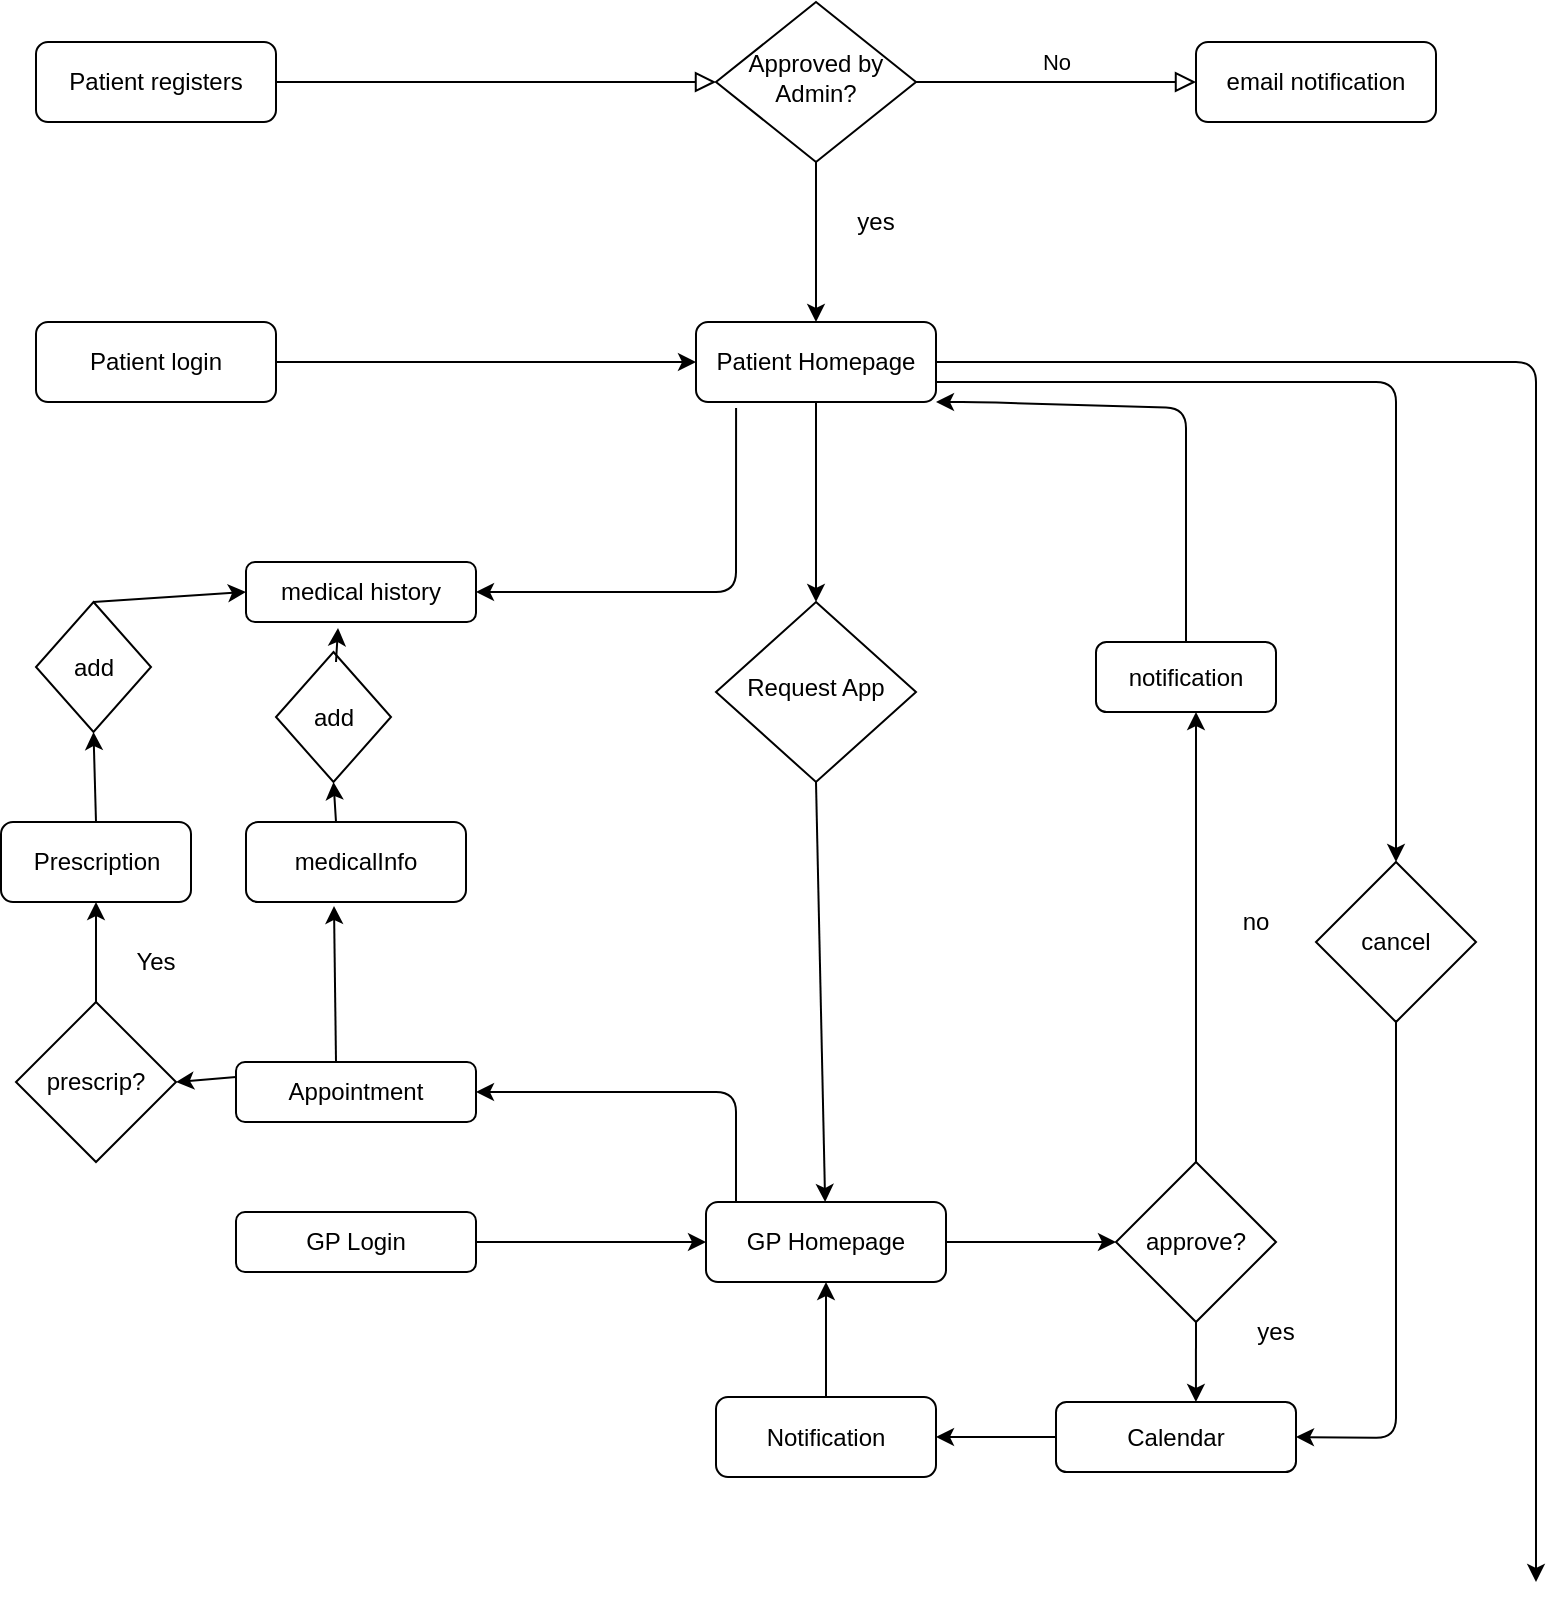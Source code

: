 <mxfile version="13.10.3" type="github">
  <diagram id="C5RBs43oDa-KdzZeNtuy" name="Page-1">
    <mxGraphModel dx="1186" dy="558" grid="1" gridSize="10" guides="1" tooltips="1" connect="1" arrows="1" fold="1" page="1" pageScale="1" pageWidth="827" pageHeight="1169" math="0" shadow="0">
      <root>
        <mxCell id="WIyWlLk6GJQsqaUBKTNV-0" />
        <mxCell id="WIyWlLk6GJQsqaUBKTNV-1" parent="WIyWlLk6GJQsqaUBKTNV-0" />
        <mxCell id="WIyWlLk6GJQsqaUBKTNV-2" value="" style="rounded=0;html=1;jettySize=auto;orthogonalLoop=1;fontSize=11;endArrow=block;endFill=0;endSize=8;strokeWidth=1;shadow=0;labelBackgroundColor=none;edgeStyle=orthogonalEdgeStyle;" parent="WIyWlLk6GJQsqaUBKTNV-1" source="WIyWlLk6GJQsqaUBKTNV-3" target="WIyWlLk6GJQsqaUBKTNV-6" edge="1">
          <mxGeometry relative="1" as="geometry" />
        </mxCell>
        <mxCell id="WIyWlLk6GJQsqaUBKTNV-3" value="Patient registers" style="rounded=1;whiteSpace=wrap;html=1;fontSize=12;glass=0;strokeWidth=1;shadow=0;" parent="WIyWlLk6GJQsqaUBKTNV-1" vertex="1">
          <mxGeometry x="50" y="30" width="120" height="40" as="geometry" />
        </mxCell>
        <mxCell id="WIyWlLk6GJQsqaUBKTNV-5" value="No" style="edgeStyle=orthogonalEdgeStyle;rounded=0;html=1;jettySize=auto;orthogonalLoop=1;fontSize=11;endArrow=block;endFill=0;endSize=8;strokeWidth=1;shadow=0;labelBackgroundColor=none;" parent="WIyWlLk6GJQsqaUBKTNV-1" source="WIyWlLk6GJQsqaUBKTNV-6" target="WIyWlLk6GJQsqaUBKTNV-7" edge="1">
          <mxGeometry y="10" relative="1" as="geometry">
            <mxPoint as="offset" />
          </mxGeometry>
        </mxCell>
        <mxCell id="WIyWlLk6GJQsqaUBKTNV-6" value="Approved by Admin?" style="rhombus;whiteSpace=wrap;html=1;shadow=0;fontFamily=Helvetica;fontSize=12;align=center;strokeWidth=1;spacing=6;spacingTop=-4;" parent="WIyWlLk6GJQsqaUBKTNV-1" vertex="1">
          <mxGeometry x="390" y="10" width="100" height="80" as="geometry" />
        </mxCell>
        <mxCell id="WIyWlLk6GJQsqaUBKTNV-7" value="email notification" style="rounded=1;whiteSpace=wrap;html=1;fontSize=12;glass=0;strokeWidth=1;shadow=0;" parent="WIyWlLk6GJQsqaUBKTNV-1" vertex="1">
          <mxGeometry x="630" y="30" width="120" height="40" as="geometry" />
        </mxCell>
        <mxCell id="Ibi6kd_NY_HQTTHGCGCB-0" value="" style="endArrow=classic;html=1;exitX=0.5;exitY=1;exitDx=0;exitDy=0;entryX=0.5;entryY=0;entryDx=0;entryDy=0;" edge="1" parent="WIyWlLk6GJQsqaUBKTNV-1" source="WIyWlLk6GJQsqaUBKTNV-12" target="Ibi6kd_NY_HQTTHGCGCB-1">
          <mxGeometry width="50" height="50" relative="1" as="geometry">
            <mxPoint x="270" y="230" as="sourcePoint" />
            <mxPoint x="280" y="290" as="targetPoint" />
          </mxGeometry>
        </mxCell>
        <mxCell id="Ibi6kd_NY_HQTTHGCGCB-1" value="Request App" style="rhombus;whiteSpace=wrap;html=1;shadow=0;fontFamily=Helvetica;fontSize=12;align=center;strokeWidth=1;spacing=6;spacingTop=-4;" vertex="1" parent="WIyWlLk6GJQsqaUBKTNV-1">
          <mxGeometry x="390" y="310" width="100" height="90" as="geometry" />
        </mxCell>
        <mxCell id="Ibi6kd_NY_HQTTHGCGCB-2" value="Patient login" style="rounded=1;whiteSpace=wrap;html=1;" vertex="1" parent="WIyWlLk6GJQsqaUBKTNV-1">
          <mxGeometry x="50" y="170" width="120" height="40" as="geometry" />
        </mxCell>
        <mxCell id="Ibi6kd_NY_HQTTHGCGCB-5" value="" style="endArrow=classic;html=1;entryX=0;entryY=0.5;entryDx=0;entryDy=0;" edge="1" parent="WIyWlLk6GJQsqaUBKTNV-1" target="WIyWlLk6GJQsqaUBKTNV-12">
          <mxGeometry width="50" height="50" relative="1" as="geometry">
            <mxPoint x="170" y="190" as="sourcePoint" />
            <mxPoint x="220" y="140" as="targetPoint" />
          </mxGeometry>
        </mxCell>
        <mxCell id="Ibi6kd_NY_HQTTHGCGCB-7" value="Calendar" style="rounded=1;whiteSpace=wrap;html=1;" vertex="1" parent="WIyWlLk6GJQsqaUBKTNV-1">
          <mxGeometry x="560" y="710" width="120" height="35" as="geometry" />
        </mxCell>
        <mxCell id="Ibi6kd_NY_HQTTHGCGCB-22" value="GP Homepage" style="rounded=1;whiteSpace=wrap;html=1;" vertex="1" parent="WIyWlLk6GJQsqaUBKTNV-1">
          <mxGeometry x="385" y="610" width="120" height="40" as="geometry" />
        </mxCell>
        <mxCell id="Ibi6kd_NY_HQTTHGCGCB-23" value="GP Login" style="rounded=1;whiteSpace=wrap;html=1;" vertex="1" parent="WIyWlLk6GJQsqaUBKTNV-1">
          <mxGeometry x="150" y="615" width="120" height="30" as="geometry" />
        </mxCell>
        <mxCell id="Ibi6kd_NY_HQTTHGCGCB-24" value="" style="endArrow=classic;html=1;entryX=0;entryY=0.5;entryDx=0;entryDy=0;" edge="1" parent="WIyWlLk6GJQsqaUBKTNV-1" source="Ibi6kd_NY_HQTTHGCGCB-23" target="Ibi6kd_NY_HQTTHGCGCB-22">
          <mxGeometry width="50" height="50" relative="1" as="geometry">
            <mxPoint x="520" y="620" as="sourcePoint" />
            <mxPoint x="570" y="570" as="targetPoint" />
          </mxGeometry>
        </mxCell>
        <mxCell id="Ibi6kd_NY_HQTTHGCGCB-32" value="" style="endArrow=classic;html=1;exitX=0.5;exitY=1;exitDx=0;exitDy=0;" edge="1" parent="WIyWlLk6GJQsqaUBKTNV-1" source="Ibi6kd_NY_HQTTHGCGCB-1" target="Ibi6kd_NY_HQTTHGCGCB-22">
          <mxGeometry width="50" height="50" relative="1" as="geometry">
            <mxPoint x="390" y="470" as="sourcePoint" />
            <mxPoint x="440" y="420" as="targetPoint" />
          </mxGeometry>
        </mxCell>
        <mxCell id="Ibi6kd_NY_HQTTHGCGCB-34" value="" style="endArrow=classic;html=1;exitX=1;exitY=0.5;exitDx=0;exitDy=0;entryX=0;entryY=0.5;entryDx=0;entryDy=0;" edge="1" parent="WIyWlLk6GJQsqaUBKTNV-1" source="Ibi6kd_NY_HQTTHGCGCB-22" target="Ibi6kd_NY_HQTTHGCGCB-28">
          <mxGeometry width="50" height="50" relative="1" as="geometry">
            <mxPoint x="390" y="530" as="sourcePoint" />
            <mxPoint x="440" y="480" as="targetPoint" />
          </mxGeometry>
        </mxCell>
        <mxCell id="Ibi6kd_NY_HQTTHGCGCB-35" value="" style="endArrow=classic;html=1;exitX=0.5;exitY=1;exitDx=0;exitDy=0;entryX=0.583;entryY=0;entryDx=0;entryDy=0;entryPerimeter=0;" edge="1" parent="WIyWlLk6GJQsqaUBKTNV-1" source="Ibi6kd_NY_HQTTHGCGCB-28" target="Ibi6kd_NY_HQTTHGCGCB-7">
          <mxGeometry width="50" height="50" relative="1" as="geometry">
            <mxPoint x="390" y="650" as="sourcePoint" />
            <mxPoint x="440" y="600" as="targetPoint" />
          </mxGeometry>
        </mxCell>
        <mxCell id="WIyWlLk6GJQsqaUBKTNV-12" value="Patient Homepage" style="rounded=1;whiteSpace=wrap;html=1;fontSize=12;glass=0;strokeWidth=1;shadow=0;" parent="WIyWlLk6GJQsqaUBKTNV-1" vertex="1">
          <mxGeometry x="380" y="170" width="120" height="40" as="geometry" />
        </mxCell>
        <mxCell id="Ibi6kd_NY_HQTTHGCGCB-37" value="yes" style="text;html=1;strokeColor=none;fillColor=none;align=center;verticalAlign=middle;whiteSpace=wrap;rounded=0;" vertex="1" parent="WIyWlLk6GJQsqaUBKTNV-1">
          <mxGeometry x="650" y="665" width="40" height="20" as="geometry" />
        </mxCell>
        <mxCell id="Ibi6kd_NY_HQTTHGCGCB-39" value="notification" style="rounded=1;whiteSpace=wrap;html=1;" vertex="1" parent="WIyWlLk6GJQsqaUBKTNV-1">
          <mxGeometry x="580" y="330" width="90" height="35" as="geometry" />
        </mxCell>
        <mxCell id="Ibi6kd_NY_HQTTHGCGCB-40" value="no" style="text;html=1;strokeColor=none;fillColor=none;align=center;verticalAlign=middle;whiteSpace=wrap;rounded=0;" vertex="1" parent="WIyWlLk6GJQsqaUBKTNV-1">
          <mxGeometry x="640" y="460" width="40" height="20" as="geometry" />
        </mxCell>
        <mxCell id="Ibi6kd_NY_HQTTHGCGCB-41" value="" style="endArrow=classic;html=1;exitX=0.5;exitY=0;exitDx=0;exitDy=0;entryX=1;entryY=1;entryDx=0;entryDy=0;" edge="1" parent="WIyWlLk6GJQsqaUBKTNV-1" source="Ibi6kd_NY_HQTTHGCGCB-39" target="WIyWlLk6GJQsqaUBKTNV-12">
          <mxGeometry width="50" height="50" relative="1" as="geometry">
            <mxPoint x="630" y="213" as="sourcePoint" />
            <mxPoint x="420" y="213" as="targetPoint" />
            <Array as="points">
              <mxPoint x="625" y="213" />
              <mxPoint x="520" y="210" />
            </Array>
          </mxGeometry>
        </mxCell>
        <mxCell id="Ibi6kd_NY_HQTTHGCGCB-42" value="cancel" style="rhombus;whiteSpace=wrap;html=1;" vertex="1" parent="WIyWlLk6GJQsqaUBKTNV-1">
          <mxGeometry x="690" y="440" width="80" height="80" as="geometry" />
        </mxCell>
        <mxCell id="Ibi6kd_NY_HQTTHGCGCB-43" value="" style="endArrow=classic;html=1;exitX=1;exitY=0.75;exitDx=0;exitDy=0;entryX=0.5;entryY=0;entryDx=0;entryDy=0;" edge="1" parent="WIyWlLk6GJQsqaUBKTNV-1" source="WIyWlLk6GJQsqaUBKTNV-12" target="Ibi6kd_NY_HQTTHGCGCB-42">
          <mxGeometry width="50" height="50" relative="1" as="geometry">
            <mxPoint x="465" y="250" as="sourcePoint" />
            <mxPoint x="550" y="330" as="targetPoint" />
            <Array as="points">
              <mxPoint x="730" y="200" />
            </Array>
          </mxGeometry>
        </mxCell>
        <mxCell id="Ibi6kd_NY_HQTTHGCGCB-46" value="Notification" style="rounded=1;whiteSpace=wrap;html=1;" vertex="1" parent="WIyWlLk6GJQsqaUBKTNV-1">
          <mxGeometry x="390" y="707.5" width="110" height="40" as="geometry" />
        </mxCell>
        <mxCell id="Ibi6kd_NY_HQTTHGCGCB-53" value="" style="endArrow=classic;html=1;" edge="1" parent="WIyWlLk6GJQsqaUBKTNV-1" source="Ibi6kd_NY_HQTTHGCGCB-28">
          <mxGeometry width="50" height="50" relative="1" as="geometry">
            <mxPoint x="540" y="535" as="sourcePoint" />
            <mxPoint x="630" y="365" as="targetPoint" />
            <Array as="points" />
          </mxGeometry>
        </mxCell>
        <mxCell id="Ibi6kd_NY_HQTTHGCGCB-28" value="approve?" style="rhombus;whiteSpace=wrap;html=1;" vertex="1" parent="WIyWlLk6GJQsqaUBKTNV-1">
          <mxGeometry x="590" y="590" width="80" height="80" as="geometry" />
        </mxCell>
        <mxCell id="Ibi6kd_NY_HQTTHGCGCB-56" value="" style="endArrow=classic;html=1;exitX=0.5;exitY=1;exitDx=0;exitDy=0;" edge="1" parent="WIyWlLk6GJQsqaUBKTNV-1" source="WIyWlLk6GJQsqaUBKTNV-6" target="WIyWlLk6GJQsqaUBKTNV-12">
          <mxGeometry width="50" height="50" relative="1" as="geometry">
            <mxPoint x="460" y="140" as="sourcePoint" />
            <mxPoint x="510" y="90" as="targetPoint" />
          </mxGeometry>
        </mxCell>
        <mxCell id="Ibi6kd_NY_HQTTHGCGCB-57" value="yes" style="text;html=1;strokeColor=none;fillColor=none;align=center;verticalAlign=middle;whiteSpace=wrap;rounded=0;" vertex="1" parent="WIyWlLk6GJQsqaUBKTNV-1">
          <mxGeometry x="450" y="110" width="40" height="20" as="geometry" />
        </mxCell>
        <mxCell id="Ibi6kd_NY_HQTTHGCGCB-59" value="Appointment" style="rounded=1;whiteSpace=wrap;html=1;" vertex="1" parent="WIyWlLk6GJQsqaUBKTNV-1">
          <mxGeometry x="150" y="540" width="120" height="30" as="geometry" />
        </mxCell>
        <mxCell id="Ibi6kd_NY_HQTTHGCGCB-61" value="medical history" style="rounded=1;whiteSpace=wrap;html=1;" vertex="1" parent="WIyWlLk6GJQsqaUBKTNV-1">
          <mxGeometry x="155" y="290" width="115" height="30" as="geometry" />
        </mxCell>
        <mxCell id="Ibi6kd_NY_HQTTHGCGCB-62" value="" style="endArrow=classic;html=1;entryX=1;entryY=0.5;entryDx=0;entryDy=0;exitX=0.167;exitY=1.075;exitDx=0;exitDy=0;exitPerimeter=0;" edge="1" parent="WIyWlLk6GJQsqaUBKTNV-1" source="WIyWlLk6GJQsqaUBKTNV-12" target="Ibi6kd_NY_HQTTHGCGCB-61">
          <mxGeometry width="50" height="50" relative="1" as="geometry">
            <mxPoint x="430" y="245" as="sourcePoint" />
            <mxPoint x="360" y="245" as="targetPoint" />
            <Array as="points">
              <mxPoint x="400" y="305" />
            </Array>
          </mxGeometry>
        </mxCell>
        <mxCell id="Ibi6kd_NY_HQTTHGCGCB-69" value="" style="endArrow=classic;html=1;exitX=0;exitY=0.5;exitDx=0;exitDy=0;entryX=1;entryY=0.5;entryDx=0;entryDy=0;" edge="1" parent="WIyWlLk6GJQsqaUBKTNV-1" source="Ibi6kd_NY_HQTTHGCGCB-7" target="Ibi6kd_NY_HQTTHGCGCB-46">
          <mxGeometry width="50" height="50" relative="1" as="geometry">
            <mxPoint x="80" y="640" as="sourcePoint" />
            <mxPoint x="130" y="590" as="targetPoint" />
          </mxGeometry>
        </mxCell>
        <mxCell id="Ibi6kd_NY_HQTTHGCGCB-71" value="" style="endArrow=classic;html=1;exitX=0.5;exitY=1;exitDx=0;exitDy=0;entryX=1;entryY=0.5;entryDx=0;entryDy=0;" edge="1" parent="WIyWlLk6GJQsqaUBKTNV-1" source="Ibi6kd_NY_HQTTHGCGCB-42" target="Ibi6kd_NY_HQTTHGCGCB-7">
          <mxGeometry width="50" height="50" relative="1" as="geometry">
            <mxPoint x="760" y="560" as="sourcePoint" />
            <mxPoint x="730" y="720" as="targetPoint" />
            <Array as="points">
              <mxPoint x="730" y="728" />
            </Array>
          </mxGeometry>
        </mxCell>
        <mxCell id="Ibi6kd_NY_HQTTHGCGCB-72" value="" style="endArrow=classic;html=1;exitX=0.5;exitY=0;exitDx=0;exitDy=0;entryX=0.5;entryY=1;entryDx=0;entryDy=0;" edge="1" parent="WIyWlLk6GJQsqaUBKTNV-1" source="Ibi6kd_NY_HQTTHGCGCB-46" target="Ibi6kd_NY_HQTTHGCGCB-22">
          <mxGeometry width="50" height="50" relative="1" as="geometry">
            <mxPoint x="415" y="700" as="sourcePoint" />
            <mxPoint x="465" y="650" as="targetPoint" />
          </mxGeometry>
        </mxCell>
        <mxCell id="Ibi6kd_NY_HQTTHGCGCB-73" value="" style="endArrow=classic;html=1;entryX=1;entryY=0.5;entryDx=0;entryDy=0;" edge="1" parent="WIyWlLk6GJQsqaUBKTNV-1" target="Ibi6kd_NY_HQTTHGCGCB-59">
          <mxGeometry width="50" height="50" relative="1" as="geometry">
            <mxPoint x="400" y="610" as="sourcePoint" />
            <mxPoint x="400" y="550" as="targetPoint" />
            <Array as="points">
              <mxPoint x="400" y="555" />
            </Array>
          </mxGeometry>
        </mxCell>
        <mxCell id="Ibi6kd_NY_HQTTHGCGCB-74" value="prescrip?" style="rhombus;whiteSpace=wrap;html=1;" vertex="1" parent="WIyWlLk6GJQsqaUBKTNV-1">
          <mxGeometry x="40" y="510" width="80" height="80" as="geometry" />
        </mxCell>
        <mxCell id="Ibi6kd_NY_HQTTHGCGCB-75" value="Prescription" style="rounded=1;whiteSpace=wrap;html=1;" vertex="1" parent="WIyWlLk6GJQsqaUBKTNV-1">
          <mxGeometry x="32.5" y="420" width="95" height="40" as="geometry" />
        </mxCell>
        <mxCell id="Ibi6kd_NY_HQTTHGCGCB-76" value="" style="endArrow=classic;html=1;" edge="1" parent="WIyWlLk6GJQsqaUBKTNV-1">
          <mxGeometry width="50" height="50" relative="1" as="geometry">
            <mxPoint x="200" y="540" as="sourcePoint" />
            <mxPoint x="199" y="462" as="targetPoint" />
          </mxGeometry>
        </mxCell>
        <mxCell id="Ibi6kd_NY_HQTTHGCGCB-77" value="" style="endArrow=classic;html=1;exitX=0;exitY=0.25;exitDx=0;exitDy=0;entryX=1;entryY=0.5;entryDx=0;entryDy=0;" edge="1" parent="WIyWlLk6GJQsqaUBKTNV-1" source="Ibi6kd_NY_HQTTHGCGCB-59" target="Ibi6kd_NY_HQTTHGCGCB-74">
          <mxGeometry width="50" height="50" relative="1" as="geometry">
            <mxPoint x="127.5" y="510" as="sourcePoint" />
            <mxPoint x="177.5" y="460" as="targetPoint" />
          </mxGeometry>
        </mxCell>
        <mxCell id="Ibi6kd_NY_HQTTHGCGCB-78" value="" style="endArrow=classic;html=1;entryX=0.5;entryY=1;entryDx=0;entryDy=0;exitX=0.5;exitY=0;exitDx=0;exitDy=0;" edge="1" parent="WIyWlLk6GJQsqaUBKTNV-1" source="Ibi6kd_NY_HQTTHGCGCB-74" target="Ibi6kd_NY_HQTTHGCGCB-75">
          <mxGeometry width="50" height="50" relative="1" as="geometry">
            <mxPoint x="85" y="520" as="sourcePoint" />
            <mxPoint x="135" y="470" as="targetPoint" />
          </mxGeometry>
        </mxCell>
        <mxCell id="Ibi6kd_NY_HQTTHGCGCB-79" value="add" style="rhombus;whiteSpace=wrap;html=1;" vertex="1" parent="WIyWlLk6GJQsqaUBKTNV-1">
          <mxGeometry x="50" y="310" width="57.5" height="65" as="geometry" />
        </mxCell>
        <mxCell id="Ibi6kd_NY_HQTTHGCGCB-80" value="" style="endArrow=classic;html=1;exitX=0.5;exitY=0;exitDx=0;exitDy=0;entryX=0.5;entryY=1;entryDx=0;entryDy=0;" edge="1" parent="WIyWlLk6GJQsqaUBKTNV-1" source="Ibi6kd_NY_HQTTHGCGCB-75" target="Ibi6kd_NY_HQTTHGCGCB-79">
          <mxGeometry width="50" height="50" relative="1" as="geometry">
            <mxPoint x="100" y="410" as="sourcePoint" />
            <mxPoint x="150" y="360" as="targetPoint" />
          </mxGeometry>
        </mxCell>
        <mxCell id="Ibi6kd_NY_HQTTHGCGCB-81" value="" style="endArrow=classic;html=1;entryX=0;entryY=0.5;entryDx=0;entryDy=0;exitX=0.5;exitY=0;exitDx=0;exitDy=0;" edge="1" parent="WIyWlLk6GJQsqaUBKTNV-1" source="Ibi6kd_NY_HQTTHGCGCB-79" target="Ibi6kd_NY_HQTTHGCGCB-61">
          <mxGeometry width="50" height="50" relative="1" as="geometry">
            <mxPoint x="77.5" y="320" as="sourcePoint" />
            <mxPoint x="127.5" y="270" as="targetPoint" />
          </mxGeometry>
        </mxCell>
        <mxCell id="Ibi6kd_NY_HQTTHGCGCB-82" value="Yes" style="text;html=1;strokeColor=none;fillColor=none;align=center;verticalAlign=middle;whiteSpace=wrap;rounded=0;" vertex="1" parent="WIyWlLk6GJQsqaUBKTNV-1">
          <mxGeometry x="90" y="480" width="40" height="20" as="geometry" />
        </mxCell>
        <mxCell id="Ibi6kd_NY_HQTTHGCGCB-83" value="medicalInfo" style="rounded=1;whiteSpace=wrap;html=1;" vertex="1" parent="WIyWlLk6GJQsqaUBKTNV-1">
          <mxGeometry x="155" y="420" width="110" height="40" as="geometry" />
        </mxCell>
        <mxCell id="Ibi6kd_NY_HQTTHGCGCB-86" value="add" style="rhombus;whiteSpace=wrap;html=1;" vertex="1" parent="WIyWlLk6GJQsqaUBKTNV-1">
          <mxGeometry x="170" y="335" width="57.5" height="65" as="geometry" />
        </mxCell>
        <mxCell id="Ibi6kd_NY_HQTTHGCGCB-87" value="" style="endArrow=classic;html=1;entryX=0.5;entryY=1;entryDx=0;entryDy=0;" edge="1" parent="WIyWlLk6GJQsqaUBKTNV-1" target="Ibi6kd_NY_HQTTHGCGCB-86">
          <mxGeometry width="50" height="50" relative="1" as="geometry">
            <mxPoint x="200" y="420" as="sourcePoint" />
            <mxPoint x="250" y="370" as="targetPoint" />
          </mxGeometry>
        </mxCell>
        <mxCell id="Ibi6kd_NY_HQTTHGCGCB-88" value="" style="endArrow=classic;html=1;entryX=0.4;entryY=1.1;entryDx=0;entryDy=0;entryPerimeter=0;" edge="1" parent="WIyWlLk6GJQsqaUBKTNV-1" target="Ibi6kd_NY_HQTTHGCGCB-61">
          <mxGeometry width="50" height="50" relative="1" as="geometry">
            <mxPoint x="200" y="340" as="sourcePoint" />
            <mxPoint x="250" y="290" as="targetPoint" />
          </mxGeometry>
        </mxCell>
        <mxCell id="Ibi6kd_NY_HQTTHGCGCB-89" value="" style="endArrow=classic;html=1;" edge="1" parent="WIyWlLk6GJQsqaUBKTNV-1">
          <mxGeometry width="50" height="50" relative="1" as="geometry">
            <mxPoint x="500" y="190" as="sourcePoint" />
            <mxPoint x="800" y="800" as="targetPoint" />
            <Array as="points">
              <mxPoint x="800" y="190" />
            </Array>
          </mxGeometry>
        </mxCell>
      </root>
    </mxGraphModel>
  </diagram>
</mxfile>

